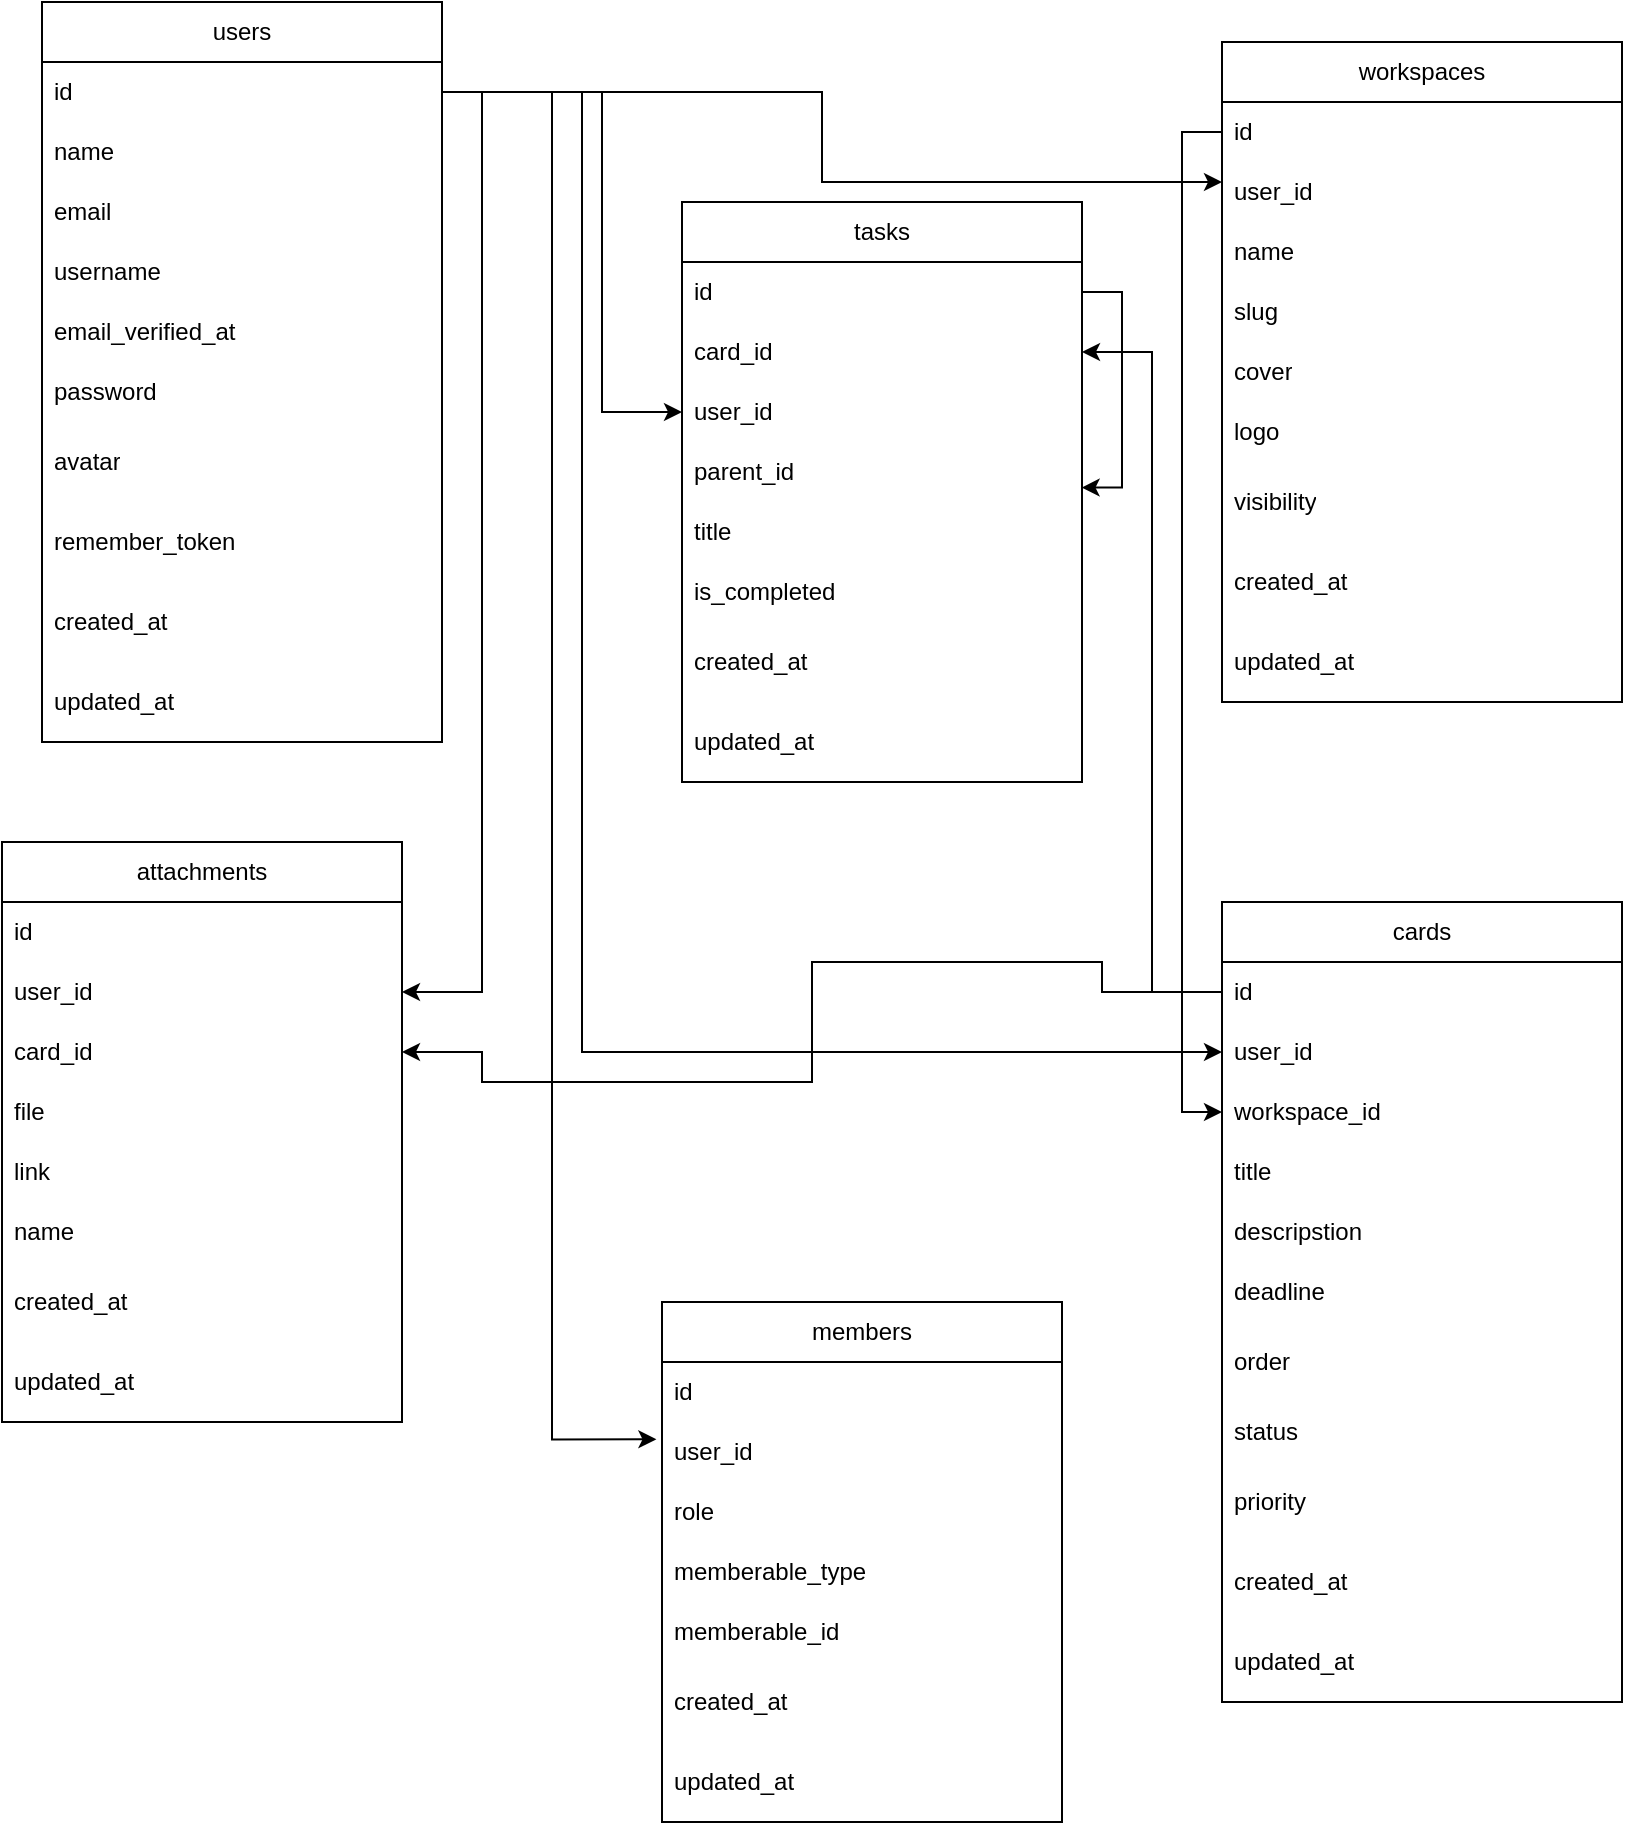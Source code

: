 <mxfile version="27.0.9">
  <diagram name="Page-1" id="ZI6ySIsqc_vSSerQuhKP">
    <mxGraphModel dx="780" dy="808" grid="1" gridSize="10" guides="1" tooltips="1" connect="1" arrows="1" fold="1" page="1" pageScale="1" pageWidth="850" pageHeight="1100" math="0" shadow="0">
      <root>
        <mxCell id="0" />
        <mxCell id="1" parent="0" />
        <mxCell id="e1nlj6JNHTdfK6G0wpqz-16" value="users" style="swimlane;fontStyle=0;childLayout=stackLayout;horizontal=1;startSize=30;horizontalStack=0;resizeParent=1;resizeParentMax=0;resizeLast=0;collapsible=1;marginBottom=0;whiteSpace=wrap;html=1;" vertex="1" parent="1">
          <mxGeometry x="30" y="40" width="200" height="370" as="geometry" />
        </mxCell>
        <mxCell id="e1nlj6JNHTdfK6G0wpqz-17" value="id" style="text;strokeColor=none;fillColor=none;align=left;verticalAlign=middle;spacingLeft=4;spacingRight=4;overflow=hidden;points=[[0,0.5],[1,0.5]];portConstraint=eastwest;rotatable=0;whiteSpace=wrap;html=1;" vertex="1" parent="e1nlj6JNHTdfK6G0wpqz-16">
          <mxGeometry y="30" width="200" height="30" as="geometry" />
        </mxCell>
        <mxCell id="e1nlj6JNHTdfK6G0wpqz-18" value="name" style="text;strokeColor=none;fillColor=none;align=left;verticalAlign=middle;spacingLeft=4;spacingRight=4;overflow=hidden;points=[[0,0.5],[1,0.5]];portConstraint=eastwest;rotatable=0;whiteSpace=wrap;html=1;" vertex="1" parent="e1nlj6JNHTdfK6G0wpqz-16">
          <mxGeometry y="60" width="200" height="30" as="geometry" />
        </mxCell>
        <mxCell id="e1nlj6JNHTdfK6G0wpqz-23" value="email" style="text;strokeColor=none;fillColor=none;align=left;verticalAlign=middle;spacingLeft=4;spacingRight=4;overflow=hidden;points=[[0,0.5],[1,0.5]];portConstraint=eastwest;rotatable=0;whiteSpace=wrap;html=1;" vertex="1" parent="e1nlj6JNHTdfK6G0wpqz-16">
          <mxGeometry y="90" width="200" height="30" as="geometry" />
        </mxCell>
        <mxCell id="e1nlj6JNHTdfK6G0wpqz-25" value="username" style="text;strokeColor=none;fillColor=none;align=left;verticalAlign=middle;spacingLeft=4;spacingRight=4;overflow=hidden;points=[[0,0.5],[1,0.5]];portConstraint=eastwest;rotatable=0;whiteSpace=wrap;html=1;" vertex="1" parent="e1nlj6JNHTdfK6G0wpqz-16">
          <mxGeometry y="120" width="200" height="30" as="geometry" />
        </mxCell>
        <mxCell id="e1nlj6JNHTdfK6G0wpqz-24" value="email_verified_at" style="text;strokeColor=none;fillColor=none;align=left;verticalAlign=middle;spacingLeft=4;spacingRight=4;overflow=hidden;points=[[0,0.5],[1,0.5]];portConstraint=eastwest;rotatable=0;whiteSpace=wrap;html=1;" vertex="1" parent="e1nlj6JNHTdfK6G0wpqz-16">
          <mxGeometry y="150" width="200" height="30" as="geometry" />
        </mxCell>
        <mxCell id="e1nlj6JNHTdfK6G0wpqz-19" value="password" style="text;strokeColor=none;fillColor=none;align=left;verticalAlign=middle;spacingLeft=4;spacingRight=4;overflow=hidden;points=[[0,0.5],[1,0.5]];portConstraint=eastwest;rotatable=0;whiteSpace=wrap;html=1;" vertex="1" parent="e1nlj6JNHTdfK6G0wpqz-16">
          <mxGeometry y="180" width="200" height="30" as="geometry" />
        </mxCell>
        <mxCell id="e1nlj6JNHTdfK6G0wpqz-21" value="avatar" style="text;strokeColor=none;fillColor=none;align=left;verticalAlign=middle;spacingLeft=4;spacingRight=4;overflow=hidden;points=[[0,0.5],[1,0.5]];portConstraint=eastwest;rotatable=0;whiteSpace=wrap;html=1;" vertex="1" parent="e1nlj6JNHTdfK6G0wpqz-16">
          <mxGeometry y="210" width="200" height="40" as="geometry" />
        </mxCell>
        <mxCell id="e1nlj6JNHTdfK6G0wpqz-30" value="remember_token" style="text;strokeColor=none;fillColor=none;align=left;verticalAlign=middle;spacingLeft=4;spacingRight=4;overflow=hidden;points=[[0,0.5],[1,0.5]];portConstraint=eastwest;rotatable=0;whiteSpace=wrap;html=1;" vertex="1" parent="e1nlj6JNHTdfK6G0wpqz-16">
          <mxGeometry y="250" width="200" height="40" as="geometry" />
        </mxCell>
        <mxCell id="e1nlj6JNHTdfK6G0wpqz-32" value="created_at" style="text;strokeColor=none;fillColor=none;align=left;verticalAlign=middle;spacingLeft=4;spacingRight=4;overflow=hidden;points=[[0,0.5],[1,0.5]];portConstraint=eastwest;rotatable=0;whiteSpace=wrap;html=1;" vertex="1" parent="e1nlj6JNHTdfK6G0wpqz-16">
          <mxGeometry y="290" width="200" height="40" as="geometry" />
        </mxCell>
        <mxCell id="e1nlj6JNHTdfK6G0wpqz-33" value="updated_at" style="text;strokeColor=none;fillColor=none;align=left;verticalAlign=middle;spacingLeft=4;spacingRight=4;overflow=hidden;points=[[0,0.5],[1,0.5]];portConstraint=eastwest;rotatable=0;whiteSpace=wrap;html=1;" vertex="1" parent="e1nlj6JNHTdfK6G0wpqz-16">
          <mxGeometry y="330" width="200" height="40" as="geometry" />
        </mxCell>
        <mxCell id="e1nlj6JNHTdfK6G0wpqz-42" value="tasks" style="swimlane;fontStyle=0;childLayout=stackLayout;horizontal=1;startSize=30;horizontalStack=0;resizeParent=1;resizeParentMax=0;resizeLast=0;collapsible=1;marginBottom=0;whiteSpace=wrap;html=1;" vertex="1" parent="1">
          <mxGeometry x="350" y="140" width="200" height="290" as="geometry" />
        </mxCell>
        <mxCell id="e1nlj6JNHTdfK6G0wpqz-43" value="id" style="text;strokeColor=none;fillColor=none;align=left;verticalAlign=middle;spacingLeft=4;spacingRight=4;overflow=hidden;points=[[0,0.5],[1,0.5]];portConstraint=eastwest;rotatable=0;whiteSpace=wrap;html=1;" vertex="1" parent="e1nlj6JNHTdfK6G0wpqz-42">
          <mxGeometry y="30" width="200" height="30" as="geometry" />
        </mxCell>
        <mxCell id="e1nlj6JNHTdfK6G0wpqz-44" value="card_id" style="text;strokeColor=none;fillColor=none;align=left;verticalAlign=middle;spacingLeft=4;spacingRight=4;overflow=hidden;points=[[0,0.5],[1,0.5]];portConstraint=eastwest;rotatable=0;whiteSpace=wrap;html=1;" vertex="1" parent="e1nlj6JNHTdfK6G0wpqz-42">
          <mxGeometry y="60" width="200" height="30" as="geometry" />
        </mxCell>
        <mxCell id="e1nlj6JNHTdfK6G0wpqz-45" value="user_id" style="text;strokeColor=none;fillColor=none;align=left;verticalAlign=middle;spacingLeft=4;spacingRight=4;overflow=hidden;points=[[0,0.5],[1,0.5]];portConstraint=eastwest;rotatable=0;whiteSpace=wrap;html=1;" vertex="1" parent="e1nlj6JNHTdfK6G0wpqz-42">
          <mxGeometry y="90" width="200" height="30" as="geometry" />
        </mxCell>
        <mxCell id="e1nlj6JNHTdfK6G0wpqz-46" value="parent_id" style="text;strokeColor=none;fillColor=none;align=left;verticalAlign=middle;spacingLeft=4;spacingRight=4;overflow=hidden;points=[[0,0.5],[1,0.5]];portConstraint=eastwest;rotatable=0;whiteSpace=wrap;html=1;" vertex="1" parent="e1nlj6JNHTdfK6G0wpqz-42">
          <mxGeometry y="120" width="200" height="30" as="geometry" />
        </mxCell>
        <mxCell id="e1nlj6JNHTdfK6G0wpqz-47" value="title" style="text;strokeColor=none;fillColor=none;align=left;verticalAlign=middle;spacingLeft=4;spacingRight=4;overflow=hidden;points=[[0,0.5],[1,0.5]];portConstraint=eastwest;rotatable=0;whiteSpace=wrap;html=1;" vertex="1" parent="e1nlj6JNHTdfK6G0wpqz-42">
          <mxGeometry y="150" width="200" height="30" as="geometry" />
        </mxCell>
        <mxCell id="e1nlj6JNHTdfK6G0wpqz-48" value="is_completed" style="text;strokeColor=none;fillColor=none;align=left;verticalAlign=middle;spacingLeft=4;spacingRight=4;overflow=hidden;points=[[0,0.5],[1,0.5]];portConstraint=eastwest;rotatable=0;whiteSpace=wrap;html=1;" vertex="1" parent="e1nlj6JNHTdfK6G0wpqz-42">
          <mxGeometry y="180" width="200" height="30" as="geometry" />
        </mxCell>
        <mxCell id="e1nlj6JNHTdfK6G0wpqz-51" value="created_at" style="text;strokeColor=none;fillColor=none;align=left;verticalAlign=middle;spacingLeft=4;spacingRight=4;overflow=hidden;points=[[0,0.5],[1,0.5]];portConstraint=eastwest;rotatable=0;whiteSpace=wrap;html=1;" vertex="1" parent="e1nlj6JNHTdfK6G0wpqz-42">
          <mxGeometry y="210" width="200" height="40" as="geometry" />
        </mxCell>
        <mxCell id="e1nlj6JNHTdfK6G0wpqz-52" value="updated_at" style="text;strokeColor=none;fillColor=none;align=left;verticalAlign=middle;spacingLeft=4;spacingRight=4;overflow=hidden;points=[[0,0.5],[1,0.5]];portConstraint=eastwest;rotatable=0;whiteSpace=wrap;html=1;" vertex="1" parent="e1nlj6JNHTdfK6G0wpqz-42">
          <mxGeometry y="250" width="200" height="40" as="geometry" />
        </mxCell>
        <mxCell id="e1nlj6JNHTdfK6G0wpqz-107" style="edgeStyle=orthogonalEdgeStyle;rounded=0;orthogonalLoop=1;jettySize=auto;html=1;entryX=0.999;entryY=0.76;entryDx=0;entryDy=0;entryPerimeter=0;" edge="1" parent="e1nlj6JNHTdfK6G0wpqz-42" source="e1nlj6JNHTdfK6G0wpqz-43" target="e1nlj6JNHTdfK6G0wpqz-46">
          <mxGeometry relative="1" as="geometry">
            <Array as="points">
              <mxPoint x="220" y="45" />
              <mxPoint x="220" y="143" />
            </Array>
          </mxGeometry>
        </mxCell>
        <mxCell id="e1nlj6JNHTdfK6G0wpqz-53" value="workspaces" style="swimlane;fontStyle=0;childLayout=stackLayout;horizontal=1;startSize=30;horizontalStack=0;resizeParent=1;resizeParentMax=0;resizeLast=0;collapsible=1;marginBottom=0;whiteSpace=wrap;html=1;" vertex="1" parent="1">
          <mxGeometry x="620" y="60" width="200" height="330" as="geometry" />
        </mxCell>
        <mxCell id="e1nlj6JNHTdfK6G0wpqz-54" value="id" style="text;strokeColor=none;fillColor=none;align=left;verticalAlign=middle;spacingLeft=4;spacingRight=4;overflow=hidden;points=[[0,0.5],[1,0.5]];portConstraint=eastwest;rotatable=0;whiteSpace=wrap;html=1;" vertex="1" parent="e1nlj6JNHTdfK6G0wpqz-53">
          <mxGeometry y="30" width="200" height="30" as="geometry" />
        </mxCell>
        <mxCell id="e1nlj6JNHTdfK6G0wpqz-56" value="user_id" style="text;strokeColor=none;fillColor=none;align=left;verticalAlign=middle;spacingLeft=4;spacingRight=4;overflow=hidden;points=[[0,0.5],[1,0.5]];portConstraint=eastwest;rotatable=0;whiteSpace=wrap;html=1;" vertex="1" parent="e1nlj6JNHTdfK6G0wpqz-53">
          <mxGeometry y="60" width="200" height="30" as="geometry" />
        </mxCell>
        <mxCell id="e1nlj6JNHTdfK6G0wpqz-55" value="name" style="text;strokeColor=none;fillColor=none;align=left;verticalAlign=middle;spacingLeft=4;spacingRight=4;overflow=hidden;points=[[0,0.5],[1,0.5]];portConstraint=eastwest;rotatable=0;whiteSpace=wrap;html=1;" vertex="1" parent="e1nlj6JNHTdfK6G0wpqz-53">
          <mxGeometry y="90" width="200" height="30" as="geometry" />
        </mxCell>
        <mxCell id="e1nlj6JNHTdfK6G0wpqz-57" value="slug" style="text;strokeColor=none;fillColor=none;align=left;verticalAlign=middle;spacingLeft=4;spacingRight=4;overflow=hidden;points=[[0,0.5],[1,0.5]];portConstraint=eastwest;rotatable=0;whiteSpace=wrap;html=1;" vertex="1" parent="e1nlj6JNHTdfK6G0wpqz-53">
          <mxGeometry y="120" width="200" height="30" as="geometry" />
        </mxCell>
        <mxCell id="e1nlj6JNHTdfK6G0wpqz-58" value="cover" style="text;strokeColor=none;fillColor=none;align=left;verticalAlign=middle;spacingLeft=4;spacingRight=4;overflow=hidden;points=[[0,0.5],[1,0.5]];portConstraint=eastwest;rotatable=0;whiteSpace=wrap;html=1;" vertex="1" parent="e1nlj6JNHTdfK6G0wpqz-53">
          <mxGeometry y="150" width="200" height="30" as="geometry" />
        </mxCell>
        <mxCell id="e1nlj6JNHTdfK6G0wpqz-59" value="logo" style="text;strokeColor=none;fillColor=none;align=left;verticalAlign=middle;spacingLeft=4;spacingRight=4;overflow=hidden;points=[[0,0.5],[1,0.5]];portConstraint=eastwest;rotatable=0;whiteSpace=wrap;html=1;" vertex="1" parent="e1nlj6JNHTdfK6G0wpqz-53">
          <mxGeometry y="180" width="200" height="30" as="geometry" />
        </mxCell>
        <mxCell id="e1nlj6JNHTdfK6G0wpqz-65" value="visibility" style="text;strokeColor=none;fillColor=none;align=left;verticalAlign=middle;spacingLeft=4;spacingRight=4;overflow=hidden;points=[[0,0.5],[1,0.5]];portConstraint=eastwest;rotatable=0;whiteSpace=wrap;html=1;" vertex="1" parent="e1nlj6JNHTdfK6G0wpqz-53">
          <mxGeometry y="210" width="200" height="40" as="geometry" />
        </mxCell>
        <mxCell id="e1nlj6JNHTdfK6G0wpqz-60" value="created_at" style="text;strokeColor=none;fillColor=none;align=left;verticalAlign=middle;spacingLeft=4;spacingRight=4;overflow=hidden;points=[[0,0.5],[1,0.5]];portConstraint=eastwest;rotatable=0;whiteSpace=wrap;html=1;" vertex="1" parent="e1nlj6JNHTdfK6G0wpqz-53">
          <mxGeometry y="250" width="200" height="40" as="geometry" />
        </mxCell>
        <mxCell id="e1nlj6JNHTdfK6G0wpqz-64" value="updated_at" style="text;strokeColor=none;fillColor=none;align=left;verticalAlign=middle;spacingLeft=4;spacingRight=4;overflow=hidden;points=[[0,0.5],[1,0.5]];portConstraint=eastwest;rotatable=0;whiteSpace=wrap;html=1;" vertex="1" parent="e1nlj6JNHTdfK6G0wpqz-53">
          <mxGeometry y="290" width="200" height="40" as="geometry" />
        </mxCell>
        <mxCell id="e1nlj6JNHTdfK6G0wpqz-67" value="members" style="swimlane;fontStyle=0;childLayout=stackLayout;horizontal=1;startSize=30;horizontalStack=0;resizeParent=1;resizeParentMax=0;resizeLast=0;collapsible=1;marginBottom=0;whiteSpace=wrap;html=1;" vertex="1" parent="1">
          <mxGeometry x="340" y="690" width="200" height="260" as="geometry" />
        </mxCell>
        <mxCell id="e1nlj6JNHTdfK6G0wpqz-68" value="id" style="text;strokeColor=none;fillColor=none;align=left;verticalAlign=middle;spacingLeft=4;spacingRight=4;overflow=hidden;points=[[0,0.5],[1,0.5]];portConstraint=eastwest;rotatable=0;whiteSpace=wrap;html=1;" vertex="1" parent="e1nlj6JNHTdfK6G0wpqz-67">
          <mxGeometry y="30" width="200" height="30" as="geometry" />
        </mxCell>
        <mxCell id="e1nlj6JNHTdfK6G0wpqz-69" value="user_id" style="text;strokeColor=none;fillColor=none;align=left;verticalAlign=middle;spacingLeft=4;spacingRight=4;overflow=hidden;points=[[0,0.5],[1,0.5]];portConstraint=eastwest;rotatable=0;whiteSpace=wrap;html=1;" vertex="1" parent="e1nlj6JNHTdfK6G0wpqz-67">
          <mxGeometry y="60" width="200" height="30" as="geometry" />
        </mxCell>
        <mxCell id="e1nlj6JNHTdfK6G0wpqz-70" value="role" style="text;strokeColor=none;fillColor=none;align=left;verticalAlign=middle;spacingLeft=4;spacingRight=4;overflow=hidden;points=[[0,0.5],[1,0.5]];portConstraint=eastwest;rotatable=0;whiteSpace=wrap;html=1;" vertex="1" parent="e1nlj6JNHTdfK6G0wpqz-67">
          <mxGeometry y="90" width="200" height="30" as="geometry" />
        </mxCell>
        <mxCell id="e1nlj6JNHTdfK6G0wpqz-71" value="memberable_type" style="text;strokeColor=none;fillColor=none;align=left;verticalAlign=middle;spacingLeft=4;spacingRight=4;overflow=hidden;points=[[0,0.5],[1,0.5]];portConstraint=eastwest;rotatable=0;whiteSpace=wrap;html=1;" vertex="1" parent="e1nlj6JNHTdfK6G0wpqz-67">
          <mxGeometry y="120" width="200" height="30" as="geometry" />
        </mxCell>
        <mxCell id="e1nlj6JNHTdfK6G0wpqz-72" value="memberable_id" style="text;strokeColor=none;fillColor=none;align=left;verticalAlign=middle;spacingLeft=4;spacingRight=4;overflow=hidden;points=[[0,0.5],[1,0.5]];portConstraint=eastwest;rotatable=0;whiteSpace=wrap;html=1;" vertex="1" parent="e1nlj6JNHTdfK6G0wpqz-67">
          <mxGeometry y="150" width="200" height="30" as="geometry" />
        </mxCell>
        <mxCell id="e1nlj6JNHTdfK6G0wpqz-75" value="created_at" style="text;strokeColor=none;fillColor=none;align=left;verticalAlign=middle;spacingLeft=4;spacingRight=4;overflow=hidden;points=[[0,0.5],[1,0.5]];portConstraint=eastwest;rotatable=0;whiteSpace=wrap;html=1;" vertex="1" parent="e1nlj6JNHTdfK6G0wpqz-67">
          <mxGeometry y="180" width="200" height="40" as="geometry" />
        </mxCell>
        <mxCell id="e1nlj6JNHTdfK6G0wpqz-76" value="updated_at" style="text;strokeColor=none;fillColor=none;align=left;verticalAlign=middle;spacingLeft=4;spacingRight=4;overflow=hidden;points=[[0,0.5],[1,0.5]];portConstraint=eastwest;rotatable=0;whiteSpace=wrap;html=1;" vertex="1" parent="e1nlj6JNHTdfK6G0wpqz-67">
          <mxGeometry y="220" width="200" height="40" as="geometry" />
        </mxCell>
        <mxCell id="e1nlj6JNHTdfK6G0wpqz-77" value="attachments" style="swimlane;fontStyle=0;childLayout=stackLayout;horizontal=1;startSize=30;horizontalStack=0;resizeParent=1;resizeParentMax=0;resizeLast=0;collapsible=1;marginBottom=0;whiteSpace=wrap;html=1;" vertex="1" parent="1">
          <mxGeometry x="10" y="460" width="200" height="290" as="geometry" />
        </mxCell>
        <mxCell id="e1nlj6JNHTdfK6G0wpqz-78" value="id" style="text;strokeColor=none;fillColor=none;align=left;verticalAlign=middle;spacingLeft=4;spacingRight=4;overflow=hidden;points=[[0,0.5],[1,0.5]];portConstraint=eastwest;rotatable=0;whiteSpace=wrap;html=1;" vertex="1" parent="e1nlj6JNHTdfK6G0wpqz-77">
          <mxGeometry y="30" width="200" height="30" as="geometry" />
        </mxCell>
        <mxCell id="e1nlj6JNHTdfK6G0wpqz-79" value="user_id" style="text;strokeColor=none;fillColor=none;align=left;verticalAlign=middle;spacingLeft=4;spacingRight=4;overflow=hidden;points=[[0,0.5],[1,0.5]];portConstraint=eastwest;rotatable=0;whiteSpace=wrap;html=1;" vertex="1" parent="e1nlj6JNHTdfK6G0wpqz-77">
          <mxGeometry y="60" width="200" height="30" as="geometry" />
        </mxCell>
        <mxCell id="e1nlj6JNHTdfK6G0wpqz-80" value="card_id" style="text;strokeColor=none;fillColor=none;align=left;verticalAlign=middle;spacingLeft=4;spacingRight=4;overflow=hidden;points=[[0,0.5],[1,0.5]];portConstraint=eastwest;rotatable=0;whiteSpace=wrap;html=1;" vertex="1" parent="e1nlj6JNHTdfK6G0wpqz-77">
          <mxGeometry y="90" width="200" height="30" as="geometry" />
        </mxCell>
        <mxCell id="e1nlj6JNHTdfK6G0wpqz-81" value="file" style="text;strokeColor=none;fillColor=none;align=left;verticalAlign=middle;spacingLeft=4;spacingRight=4;overflow=hidden;points=[[0,0.5],[1,0.5]];portConstraint=eastwest;rotatable=0;whiteSpace=wrap;html=1;" vertex="1" parent="e1nlj6JNHTdfK6G0wpqz-77">
          <mxGeometry y="120" width="200" height="30" as="geometry" />
        </mxCell>
        <mxCell id="e1nlj6JNHTdfK6G0wpqz-82" value="link" style="text;strokeColor=none;fillColor=none;align=left;verticalAlign=middle;spacingLeft=4;spacingRight=4;overflow=hidden;points=[[0,0.5],[1,0.5]];portConstraint=eastwest;rotatable=0;whiteSpace=wrap;html=1;" vertex="1" parent="e1nlj6JNHTdfK6G0wpqz-77">
          <mxGeometry y="150" width="200" height="30" as="geometry" />
        </mxCell>
        <mxCell id="e1nlj6JNHTdfK6G0wpqz-83" value="name" style="text;strokeColor=none;fillColor=none;align=left;verticalAlign=middle;spacingLeft=4;spacingRight=4;overflow=hidden;points=[[0,0.5],[1,0.5]];portConstraint=eastwest;rotatable=0;whiteSpace=wrap;html=1;" vertex="1" parent="e1nlj6JNHTdfK6G0wpqz-77">
          <mxGeometry y="180" width="200" height="30" as="geometry" />
        </mxCell>
        <mxCell id="e1nlj6JNHTdfK6G0wpqz-85" value="created_at" style="text;strokeColor=none;fillColor=none;align=left;verticalAlign=middle;spacingLeft=4;spacingRight=4;overflow=hidden;points=[[0,0.5],[1,0.5]];portConstraint=eastwest;rotatable=0;whiteSpace=wrap;html=1;" vertex="1" parent="e1nlj6JNHTdfK6G0wpqz-77">
          <mxGeometry y="210" width="200" height="40" as="geometry" />
        </mxCell>
        <mxCell id="e1nlj6JNHTdfK6G0wpqz-86" value="updated_at" style="text;strokeColor=none;fillColor=none;align=left;verticalAlign=middle;spacingLeft=4;spacingRight=4;overflow=hidden;points=[[0,0.5],[1,0.5]];portConstraint=eastwest;rotatable=0;whiteSpace=wrap;html=1;" vertex="1" parent="e1nlj6JNHTdfK6G0wpqz-77">
          <mxGeometry y="250" width="200" height="40" as="geometry" />
        </mxCell>
        <mxCell id="e1nlj6JNHTdfK6G0wpqz-87" value="cards" style="swimlane;fontStyle=0;childLayout=stackLayout;horizontal=1;startSize=30;horizontalStack=0;resizeParent=1;resizeParentMax=0;resizeLast=0;collapsible=1;marginBottom=0;whiteSpace=wrap;html=1;" vertex="1" parent="1">
          <mxGeometry x="620" y="490" width="200" height="400" as="geometry" />
        </mxCell>
        <mxCell id="e1nlj6JNHTdfK6G0wpqz-88" value="id" style="text;strokeColor=none;fillColor=none;align=left;verticalAlign=middle;spacingLeft=4;spacingRight=4;overflow=hidden;points=[[0,0.5],[1,0.5]];portConstraint=eastwest;rotatable=0;whiteSpace=wrap;html=1;" vertex="1" parent="e1nlj6JNHTdfK6G0wpqz-87">
          <mxGeometry y="30" width="200" height="30" as="geometry" />
        </mxCell>
        <mxCell id="e1nlj6JNHTdfK6G0wpqz-89" value="user_id" style="text;strokeColor=none;fillColor=none;align=left;verticalAlign=middle;spacingLeft=4;spacingRight=4;overflow=hidden;points=[[0,0.5],[1,0.5]];portConstraint=eastwest;rotatable=0;whiteSpace=wrap;html=1;" vertex="1" parent="e1nlj6JNHTdfK6G0wpqz-87">
          <mxGeometry y="60" width="200" height="30" as="geometry" />
        </mxCell>
        <mxCell id="e1nlj6JNHTdfK6G0wpqz-90" value="workspace_id" style="text;strokeColor=none;fillColor=none;align=left;verticalAlign=middle;spacingLeft=4;spacingRight=4;overflow=hidden;points=[[0,0.5],[1,0.5]];portConstraint=eastwest;rotatable=0;whiteSpace=wrap;html=1;" vertex="1" parent="e1nlj6JNHTdfK6G0wpqz-87">
          <mxGeometry y="90" width="200" height="30" as="geometry" />
        </mxCell>
        <mxCell id="e1nlj6JNHTdfK6G0wpqz-91" value="title" style="text;strokeColor=none;fillColor=none;align=left;verticalAlign=middle;spacingLeft=4;spacingRight=4;overflow=hidden;points=[[0,0.5],[1,0.5]];portConstraint=eastwest;rotatable=0;whiteSpace=wrap;html=1;" vertex="1" parent="e1nlj6JNHTdfK6G0wpqz-87">
          <mxGeometry y="120" width="200" height="30" as="geometry" />
        </mxCell>
        <mxCell id="e1nlj6JNHTdfK6G0wpqz-92" value="descripstion" style="text;strokeColor=none;fillColor=none;align=left;verticalAlign=middle;spacingLeft=4;spacingRight=4;overflow=hidden;points=[[0,0.5],[1,0.5]];portConstraint=eastwest;rotatable=0;whiteSpace=wrap;html=1;" vertex="1" parent="e1nlj6JNHTdfK6G0wpqz-87">
          <mxGeometry y="150" width="200" height="30" as="geometry" />
        </mxCell>
        <mxCell id="e1nlj6JNHTdfK6G0wpqz-93" value="deadline" style="text;strokeColor=none;fillColor=none;align=left;verticalAlign=middle;spacingLeft=4;spacingRight=4;overflow=hidden;points=[[0,0.5],[1,0.5]];portConstraint=eastwest;rotatable=0;whiteSpace=wrap;html=1;" vertex="1" parent="e1nlj6JNHTdfK6G0wpqz-87">
          <mxGeometry y="180" width="200" height="30" as="geometry" />
        </mxCell>
        <mxCell id="e1nlj6JNHTdfK6G0wpqz-97" value="order" style="text;strokeColor=none;fillColor=none;align=left;verticalAlign=middle;spacingLeft=4;spacingRight=4;overflow=hidden;points=[[0,0.5],[1,0.5]];portConstraint=eastwest;rotatable=0;whiteSpace=wrap;html=1;" vertex="1" parent="e1nlj6JNHTdfK6G0wpqz-87">
          <mxGeometry y="210" width="200" height="40" as="geometry" />
        </mxCell>
        <mxCell id="e1nlj6JNHTdfK6G0wpqz-98" value="status" style="text;strokeColor=none;fillColor=none;align=left;verticalAlign=middle;spacingLeft=4;spacingRight=4;overflow=hidden;points=[[0,0.5],[1,0.5]];portConstraint=eastwest;rotatable=0;whiteSpace=wrap;html=1;" vertex="1" parent="e1nlj6JNHTdfK6G0wpqz-87">
          <mxGeometry y="250" width="200" height="30" as="geometry" />
        </mxCell>
        <mxCell id="e1nlj6JNHTdfK6G0wpqz-94" value="priority" style="text;strokeColor=none;fillColor=none;align=left;verticalAlign=middle;spacingLeft=4;spacingRight=4;overflow=hidden;points=[[0,0.5],[1,0.5]];portConstraint=eastwest;rotatable=0;whiteSpace=wrap;html=1;" vertex="1" parent="e1nlj6JNHTdfK6G0wpqz-87">
          <mxGeometry y="280" width="200" height="40" as="geometry" />
        </mxCell>
        <mxCell id="e1nlj6JNHTdfK6G0wpqz-95" value="created_at" style="text;strokeColor=none;fillColor=none;align=left;verticalAlign=middle;spacingLeft=4;spacingRight=4;overflow=hidden;points=[[0,0.5],[1,0.5]];portConstraint=eastwest;rotatable=0;whiteSpace=wrap;html=1;" vertex="1" parent="e1nlj6JNHTdfK6G0wpqz-87">
          <mxGeometry y="320" width="200" height="40" as="geometry" />
        </mxCell>
        <mxCell id="e1nlj6JNHTdfK6G0wpqz-96" value="updated_at" style="text;strokeColor=none;fillColor=none;align=left;verticalAlign=middle;spacingLeft=4;spacingRight=4;overflow=hidden;points=[[0,0.5],[1,0.5]];portConstraint=eastwest;rotatable=0;whiteSpace=wrap;html=1;" vertex="1" parent="e1nlj6JNHTdfK6G0wpqz-87">
          <mxGeometry y="360" width="200" height="40" as="geometry" />
        </mxCell>
        <mxCell id="e1nlj6JNHTdfK6G0wpqz-102" style="edgeStyle=orthogonalEdgeStyle;rounded=0;orthogonalLoop=1;jettySize=auto;html=1;" edge="1" parent="1" source="e1nlj6JNHTdfK6G0wpqz-17" target="e1nlj6JNHTdfK6G0wpqz-56">
          <mxGeometry relative="1" as="geometry">
            <Array as="points">
              <mxPoint x="420" y="85" />
              <mxPoint x="420" y="130" />
              <mxPoint x="710" y="130" />
            </Array>
          </mxGeometry>
        </mxCell>
        <mxCell id="e1nlj6JNHTdfK6G0wpqz-103" style="edgeStyle=orthogonalEdgeStyle;rounded=0;orthogonalLoop=1;jettySize=auto;html=1;entryX=0;entryY=0.5;entryDx=0;entryDy=0;" edge="1" parent="1" source="e1nlj6JNHTdfK6G0wpqz-17" target="e1nlj6JNHTdfK6G0wpqz-45">
          <mxGeometry relative="1" as="geometry">
            <Array as="points">
              <mxPoint x="310" y="85" />
              <mxPoint x="310" y="245" />
            </Array>
          </mxGeometry>
        </mxCell>
        <mxCell id="e1nlj6JNHTdfK6G0wpqz-104" style="edgeStyle=orthogonalEdgeStyle;rounded=0;orthogonalLoop=1;jettySize=auto;html=1;entryX=1;entryY=0.5;entryDx=0;entryDy=0;" edge="1" parent="1" source="e1nlj6JNHTdfK6G0wpqz-17" target="e1nlj6JNHTdfK6G0wpqz-79">
          <mxGeometry relative="1" as="geometry">
            <Array as="points">
              <mxPoint x="250" y="85" />
              <mxPoint x="250" y="535" />
            </Array>
          </mxGeometry>
        </mxCell>
        <mxCell id="e1nlj6JNHTdfK6G0wpqz-105" style="edgeStyle=orthogonalEdgeStyle;rounded=0;orthogonalLoop=1;jettySize=auto;html=1;entryX=-0.014;entryY=0.289;entryDx=0;entryDy=0;entryPerimeter=0;" edge="1" parent="1" source="e1nlj6JNHTdfK6G0wpqz-17" target="e1nlj6JNHTdfK6G0wpqz-69">
          <mxGeometry relative="1" as="geometry" />
        </mxCell>
        <mxCell id="e1nlj6JNHTdfK6G0wpqz-106" style="edgeStyle=orthogonalEdgeStyle;rounded=0;orthogonalLoop=1;jettySize=auto;html=1;entryX=0;entryY=0.5;entryDx=0;entryDy=0;" edge="1" parent="1" source="e1nlj6JNHTdfK6G0wpqz-17" target="e1nlj6JNHTdfK6G0wpqz-89">
          <mxGeometry relative="1" as="geometry">
            <Array as="points">
              <mxPoint x="300" y="85" />
              <mxPoint x="300" y="565" />
            </Array>
          </mxGeometry>
        </mxCell>
        <mxCell id="e1nlj6JNHTdfK6G0wpqz-108" style="edgeStyle=orthogonalEdgeStyle;rounded=0;orthogonalLoop=1;jettySize=auto;html=1;entryX=1;entryY=0.5;entryDx=0;entryDy=0;" edge="1" parent="1" source="e1nlj6JNHTdfK6G0wpqz-88" target="e1nlj6JNHTdfK6G0wpqz-44">
          <mxGeometry relative="1" as="geometry" />
        </mxCell>
        <mxCell id="e1nlj6JNHTdfK6G0wpqz-109" style="edgeStyle=orthogonalEdgeStyle;rounded=0;orthogonalLoop=1;jettySize=auto;html=1;entryX=0;entryY=0.5;entryDx=0;entryDy=0;" edge="1" parent="1" source="e1nlj6JNHTdfK6G0wpqz-54" target="e1nlj6JNHTdfK6G0wpqz-90">
          <mxGeometry relative="1" as="geometry" />
        </mxCell>
        <mxCell id="e1nlj6JNHTdfK6G0wpqz-110" style="edgeStyle=orthogonalEdgeStyle;rounded=0;orthogonalLoop=1;jettySize=auto;html=1;entryX=1;entryY=0.5;entryDx=0;entryDy=0;" edge="1" parent="1" source="e1nlj6JNHTdfK6G0wpqz-88" target="e1nlj6JNHTdfK6G0wpqz-80">
          <mxGeometry relative="1" as="geometry">
            <Array as="points">
              <mxPoint x="560" y="535" />
              <mxPoint x="560" y="520" />
              <mxPoint x="415" y="520" />
              <mxPoint x="415" y="580" />
              <mxPoint x="250" y="580" />
              <mxPoint x="250" y="565" />
            </Array>
          </mxGeometry>
        </mxCell>
      </root>
    </mxGraphModel>
  </diagram>
</mxfile>

